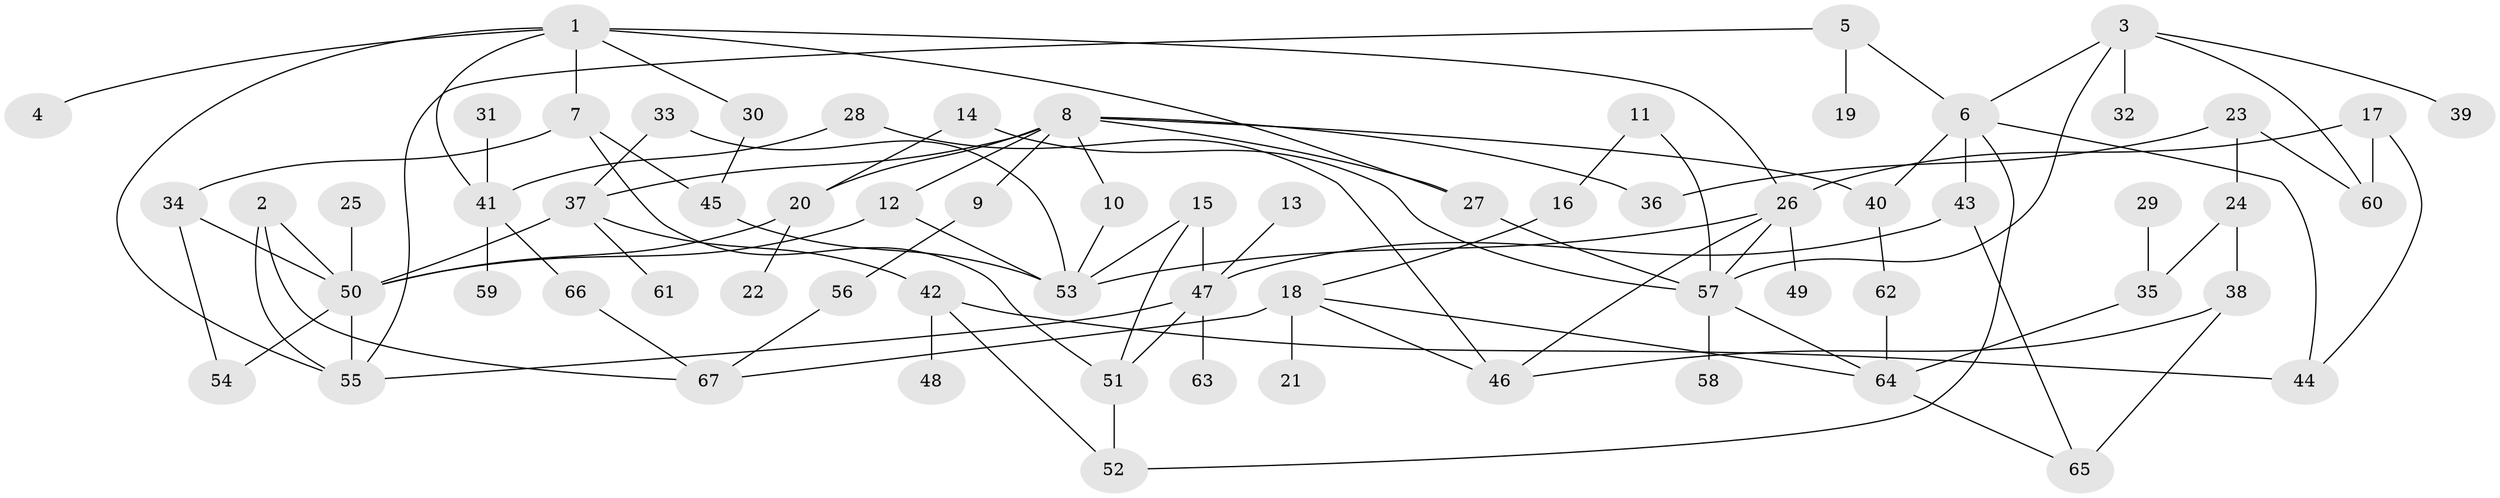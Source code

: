 // original degree distribution, {3: 0.2857142857142857, 6: 0.05263157894736842, 4: 0.06766917293233082, 2: 0.3082706766917293, 5: 0.045112781954887216, 1: 0.24060150375939848}
// Generated by graph-tools (version 1.1) at 2025/49/03/09/25 03:49:19]
// undirected, 67 vertices, 102 edges
graph export_dot {
graph [start="1"]
  node [color=gray90,style=filled];
  1;
  2;
  3;
  4;
  5;
  6;
  7;
  8;
  9;
  10;
  11;
  12;
  13;
  14;
  15;
  16;
  17;
  18;
  19;
  20;
  21;
  22;
  23;
  24;
  25;
  26;
  27;
  28;
  29;
  30;
  31;
  32;
  33;
  34;
  35;
  36;
  37;
  38;
  39;
  40;
  41;
  42;
  43;
  44;
  45;
  46;
  47;
  48;
  49;
  50;
  51;
  52;
  53;
  54;
  55;
  56;
  57;
  58;
  59;
  60;
  61;
  62;
  63;
  64;
  65;
  66;
  67;
  1 -- 4 [weight=1.0];
  1 -- 7 [weight=1.0];
  1 -- 26 [weight=1.0];
  1 -- 27 [weight=1.0];
  1 -- 30 [weight=1.0];
  1 -- 41 [weight=1.0];
  1 -- 55 [weight=1.0];
  2 -- 50 [weight=1.0];
  2 -- 55 [weight=1.0];
  2 -- 67 [weight=1.0];
  3 -- 6 [weight=1.0];
  3 -- 32 [weight=1.0];
  3 -- 39 [weight=1.0];
  3 -- 57 [weight=1.0];
  3 -- 60 [weight=1.0];
  5 -- 6 [weight=1.0];
  5 -- 19 [weight=1.0];
  5 -- 55 [weight=1.0];
  6 -- 40 [weight=1.0];
  6 -- 43 [weight=1.0];
  6 -- 44 [weight=1.0];
  6 -- 52 [weight=1.0];
  7 -- 34 [weight=1.0];
  7 -- 45 [weight=1.0];
  7 -- 51 [weight=1.0];
  8 -- 9 [weight=1.0];
  8 -- 10 [weight=1.0];
  8 -- 12 [weight=1.0];
  8 -- 20 [weight=1.0];
  8 -- 27 [weight=1.0];
  8 -- 36 [weight=1.0];
  8 -- 37 [weight=1.0];
  8 -- 40 [weight=1.0];
  9 -- 56 [weight=1.0];
  10 -- 53 [weight=1.0];
  11 -- 16 [weight=1.0];
  11 -- 57 [weight=1.0];
  12 -- 50 [weight=1.0];
  12 -- 53 [weight=1.0];
  13 -- 47 [weight=1.0];
  14 -- 20 [weight=1.0];
  14 -- 57 [weight=1.0];
  15 -- 47 [weight=1.0];
  15 -- 51 [weight=1.0];
  15 -- 53 [weight=1.0];
  16 -- 18 [weight=1.0];
  17 -- 26 [weight=1.0];
  17 -- 44 [weight=1.0];
  17 -- 60 [weight=1.0];
  18 -- 21 [weight=1.0];
  18 -- 46 [weight=1.0];
  18 -- 64 [weight=1.0];
  18 -- 67 [weight=1.0];
  20 -- 22 [weight=1.0];
  20 -- 50 [weight=1.0];
  23 -- 24 [weight=1.0];
  23 -- 36 [weight=1.0];
  23 -- 60 [weight=1.0];
  24 -- 35 [weight=1.0];
  24 -- 38 [weight=1.0];
  25 -- 50 [weight=1.0];
  26 -- 46 [weight=1.0];
  26 -- 49 [weight=1.0];
  26 -- 53 [weight=1.0];
  26 -- 57 [weight=1.0];
  27 -- 57 [weight=1.0];
  28 -- 41 [weight=1.0];
  28 -- 46 [weight=1.0];
  29 -- 35 [weight=1.0];
  30 -- 45 [weight=1.0];
  31 -- 41 [weight=1.0];
  33 -- 37 [weight=1.0];
  33 -- 53 [weight=1.0];
  34 -- 50 [weight=1.0];
  34 -- 54 [weight=1.0];
  35 -- 64 [weight=1.0];
  37 -- 42 [weight=1.0];
  37 -- 50 [weight=1.0];
  37 -- 61 [weight=1.0];
  38 -- 46 [weight=1.0];
  38 -- 65 [weight=1.0];
  40 -- 62 [weight=1.0];
  41 -- 59 [weight=1.0];
  41 -- 66 [weight=1.0];
  42 -- 44 [weight=1.0];
  42 -- 48 [weight=1.0];
  42 -- 52 [weight=1.0];
  43 -- 47 [weight=1.0];
  43 -- 65 [weight=1.0];
  45 -- 53 [weight=1.0];
  47 -- 51 [weight=1.0];
  47 -- 55 [weight=1.0];
  47 -- 63 [weight=1.0];
  50 -- 54 [weight=1.0];
  50 -- 55 [weight=1.0];
  51 -- 52 [weight=1.0];
  56 -- 67 [weight=1.0];
  57 -- 58 [weight=1.0];
  57 -- 64 [weight=1.0];
  62 -- 64 [weight=1.0];
  64 -- 65 [weight=1.0];
  66 -- 67 [weight=1.0];
}
